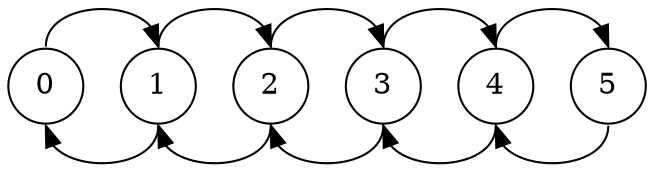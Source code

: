 digraph a {

node [shape=circle]

{rank = same 0 1 2 3 4 5}

0:n -> 1:n -> 2:n -> 3:n -> 4:n -> 5:n
5:s -> 4:s -> 3:s -> 2:s -> 1:s -> 0:s

}
